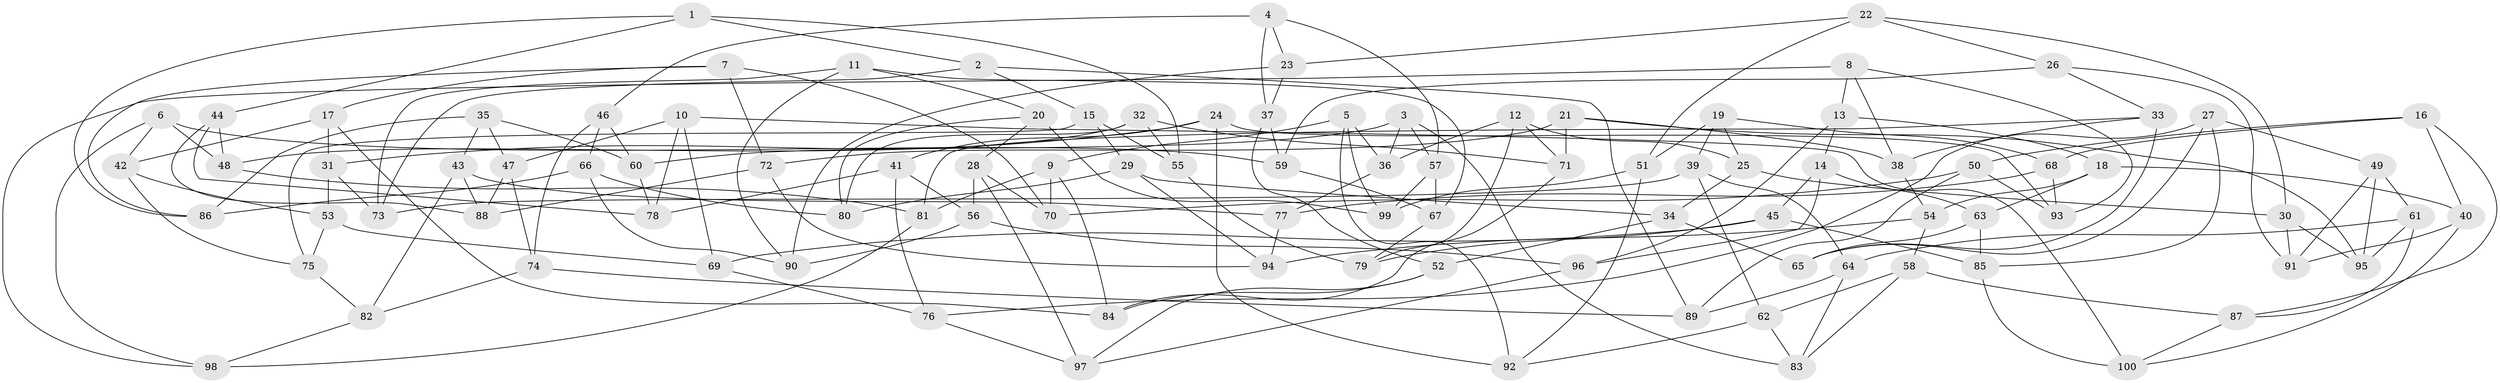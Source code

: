 // coarse degree distribution, {17: 0.03333333333333333, 7: 0.16666666666666666, 10: 0.1, 8: 0.1, 15: 0.03333333333333333, 9: 0.03333333333333333, 4: 0.3333333333333333, 11: 0.03333333333333333, 12: 0.06666666666666667, 6: 0.06666666666666667, 5: 0.03333333333333333}
// Generated by graph-tools (version 1.1) at 2025/20/03/04/25 18:20:53]
// undirected, 100 vertices, 200 edges
graph export_dot {
graph [start="1"]
  node [color=gray90,style=filled];
  1;
  2;
  3;
  4;
  5;
  6;
  7;
  8;
  9;
  10;
  11;
  12;
  13;
  14;
  15;
  16;
  17;
  18;
  19;
  20;
  21;
  22;
  23;
  24;
  25;
  26;
  27;
  28;
  29;
  30;
  31;
  32;
  33;
  34;
  35;
  36;
  37;
  38;
  39;
  40;
  41;
  42;
  43;
  44;
  45;
  46;
  47;
  48;
  49;
  50;
  51;
  52;
  53;
  54;
  55;
  56;
  57;
  58;
  59;
  60;
  61;
  62;
  63;
  64;
  65;
  66;
  67;
  68;
  69;
  70;
  71;
  72;
  73;
  74;
  75;
  76;
  77;
  78;
  79;
  80;
  81;
  82;
  83;
  84;
  85;
  86;
  87;
  88;
  89;
  90;
  91;
  92;
  93;
  94;
  95;
  96;
  97;
  98;
  99;
  100;
  1 -- 2;
  1 -- 55;
  1 -- 86;
  1 -- 44;
  2 -- 73;
  2 -- 89;
  2 -- 15;
  3 -- 60;
  3 -- 36;
  3 -- 83;
  3 -- 57;
  4 -- 23;
  4 -- 57;
  4 -- 46;
  4 -- 37;
  5 -- 99;
  5 -- 36;
  5 -- 92;
  5 -- 9;
  6 -- 48;
  6 -- 42;
  6 -- 98;
  6 -- 59;
  7 -- 72;
  7 -- 17;
  7 -- 70;
  7 -- 86;
  8 -- 13;
  8 -- 38;
  8 -- 93;
  8 -- 98;
  9 -- 81;
  9 -- 70;
  9 -- 84;
  10 -- 78;
  10 -- 47;
  10 -- 100;
  10 -- 69;
  11 -- 20;
  11 -- 67;
  11 -- 73;
  11 -- 90;
  12 -- 79;
  12 -- 36;
  12 -- 25;
  12 -- 71;
  13 -- 18;
  13 -- 96;
  13 -- 14;
  14 -- 63;
  14 -- 45;
  14 -- 96;
  15 -- 29;
  15 -- 75;
  15 -- 55;
  16 -- 68;
  16 -- 87;
  16 -- 50;
  16 -- 40;
  17 -- 42;
  17 -- 31;
  17 -- 84;
  18 -- 54;
  18 -- 40;
  18 -- 63;
  19 -- 39;
  19 -- 51;
  19 -- 25;
  19 -- 68;
  20 -- 80;
  20 -- 99;
  20 -- 28;
  21 -- 72;
  21 -- 38;
  21 -- 71;
  21 -- 95;
  22 -- 23;
  22 -- 26;
  22 -- 30;
  22 -- 51;
  23 -- 90;
  23 -- 37;
  24 -- 92;
  24 -- 41;
  24 -- 31;
  24 -- 93;
  25 -- 30;
  25 -- 34;
  26 -- 33;
  26 -- 91;
  26 -- 59;
  27 -- 76;
  27 -- 65;
  27 -- 49;
  27 -- 85;
  28 -- 56;
  28 -- 97;
  28 -- 70;
  29 -- 80;
  29 -- 34;
  29 -- 94;
  30 -- 95;
  30 -- 91;
  31 -- 53;
  31 -- 73;
  32 -- 80;
  32 -- 55;
  32 -- 71;
  32 -- 48;
  33 -- 38;
  33 -- 65;
  33 -- 81;
  34 -- 52;
  34 -- 65;
  35 -- 86;
  35 -- 60;
  35 -- 43;
  35 -- 47;
  36 -- 77;
  37 -- 59;
  37 -- 52;
  38 -- 54;
  39 -- 64;
  39 -- 73;
  39 -- 62;
  40 -- 91;
  40 -- 100;
  41 -- 78;
  41 -- 76;
  41 -- 56;
  42 -- 75;
  42 -- 53;
  43 -- 77;
  43 -- 82;
  43 -- 88;
  44 -- 48;
  44 -- 78;
  44 -- 88;
  45 -- 69;
  45 -- 79;
  45 -- 85;
  46 -- 66;
  46 -- 74;
  46 -- 60;
  47 -- 74;
  47 -- 88;
  48 -- 81;
  49 -- 61;
  49 -- 95;
  49 -- 91;
  50 -- 89;
  50 -- 70;
  50 -- 93;
  51 -- 92;
  51 -- 99;
  52 -- 84;
  52 -- 97;
  53 -- 75;
  53 -- 69;
  54 -- 58;
  54 -- 94;
  55 -- 79;
  56 -- 96;
  56 -- 90;
  57 -- 99;
  57 -- 67;
  58 -- 62;
  58 -- 83;
  58 -- 87;
  59 -- 67;
  60 -- 78;
  61 -- 64;
  61 -- 87;
  61 -- 95;
  62 -- 83;
  62 -- 92;
  63 -- 65;
  63 -- 85;
  64 -- 89;
  64 -- 83;
  66 -- 90;
  66 -- 86;
  66 -- 80;
  67 -- 79;
  68 -- 93;
  68 -- 77;
  69 -- 76;
  71 -- 84;
  72 -- 94;
  72 -- 88;
  74 -- 89;
  74 -- 82;
  75 -- 82;
  76 -- 97;
  77 -- 94;
  81 -- 98;
  82 -- 98;
  85 -- 100;
  87 -- 100;
  96 -- 97;
}
